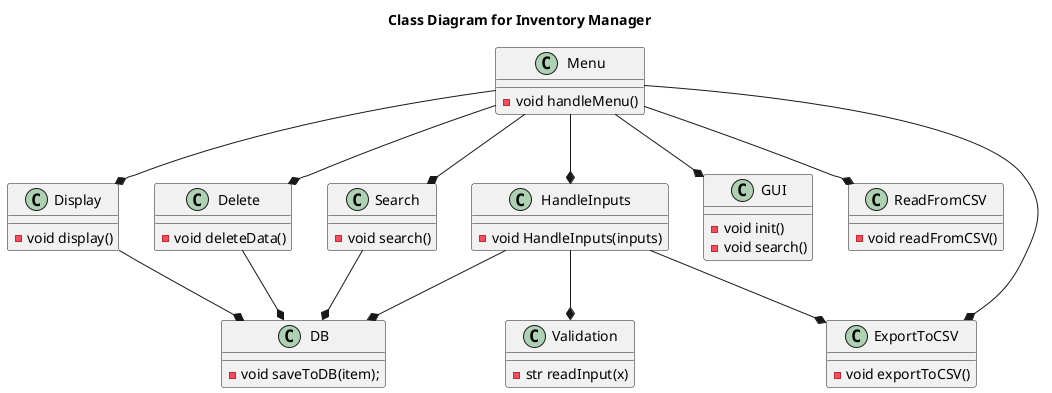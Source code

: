@startuml

title Class Diagram for Inventory Manager

class DB {
    - void saveToDB(item);
}

class Validation {
    - str readInput(x)
}

class HandleInputs {
    - void HandleInputs(inputs)
}

class Display {
    - void display()    
}

class Delete {
    - void deleteData()
}

class Search {
    - void search()
}

class Menu{
    - void handleMenu()
}

class GUI { 
    - void init()
    - void search()
}

class ReadFromCSV
{
    - void readFromCSV()

}

class ExportToCSV
{
    - void exportToCSV()
}

Menu --* GUI
Menu --* Display
Menu --* Search
Menu --* Delete
Menu --* HandleInputs
HandleInputs --* Validation
HandleInputs --* DB
Search --* DB
Delete --* DB
Display --* DB
Menu --* ReadFromCSV
Menu --* ExportToCSV
HandleInputs   --* ExportToCSV

@enduml
